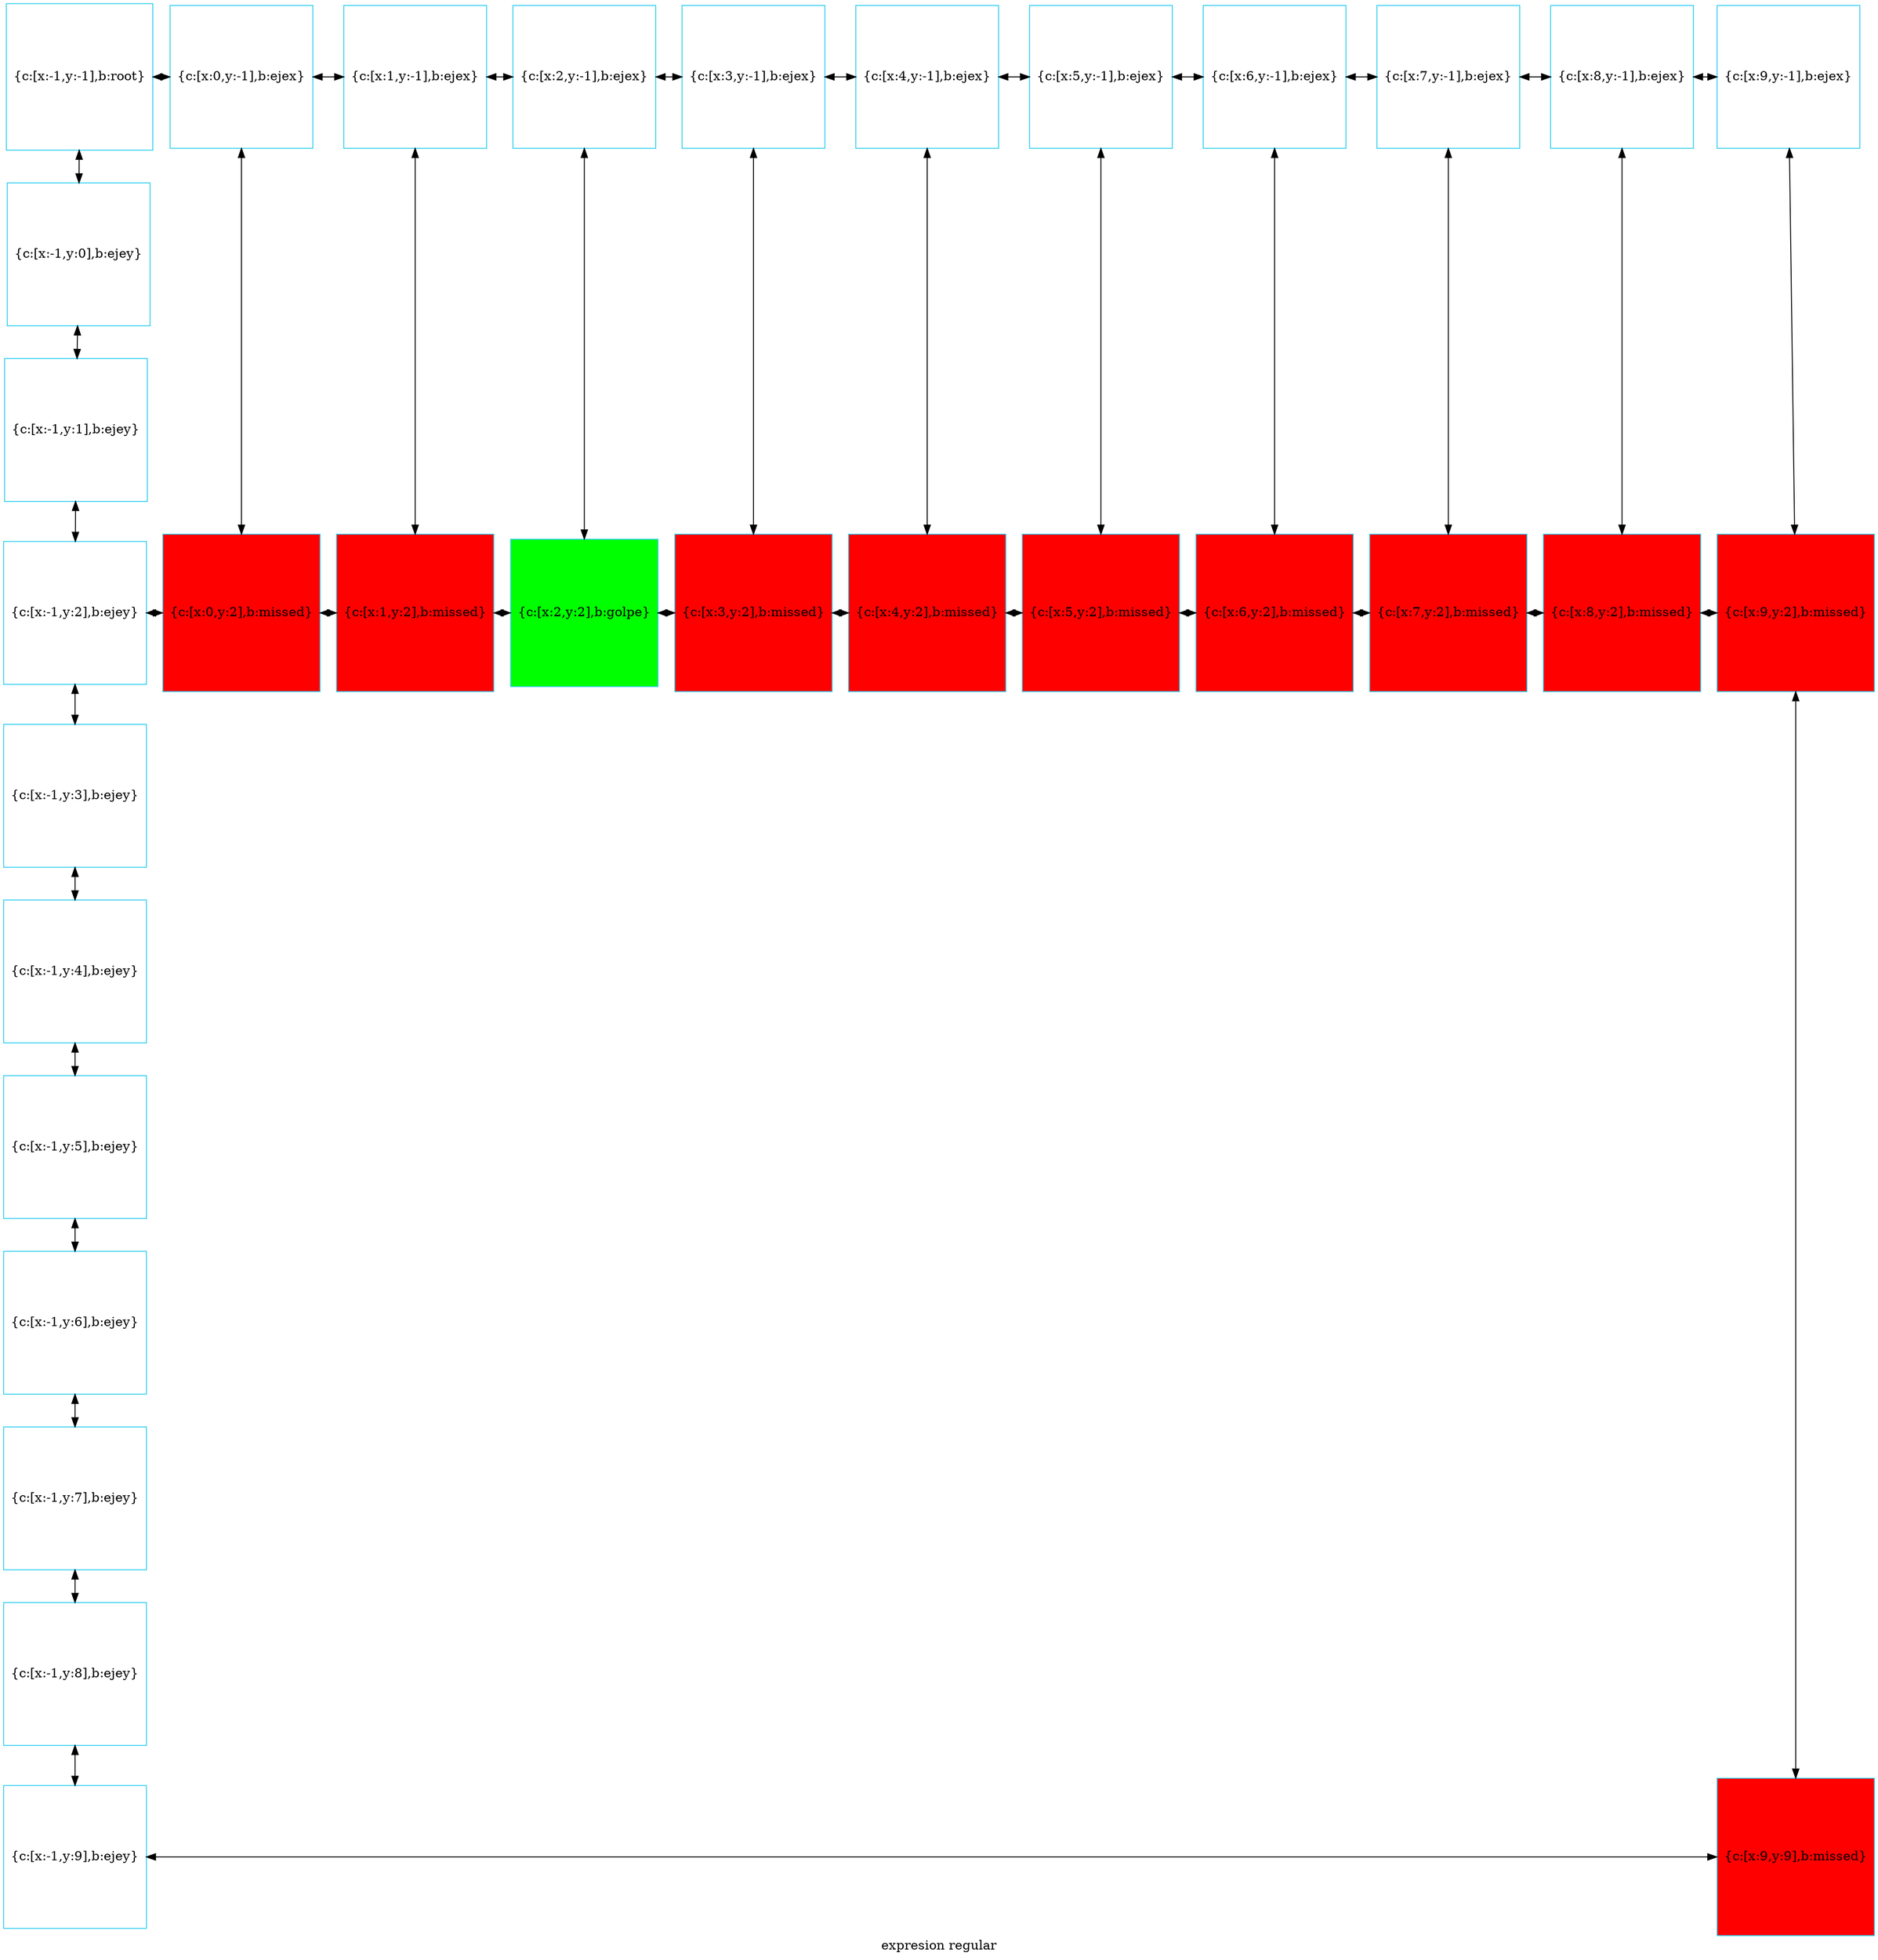 digraph G
{label="expresion regular"
        node[shape = square]
        node[style = filled]
        node[fillcolor = "#EEEEE"]
        node[color = "#EEEEE"]
        node[color = "#31CEF0"]

500380263760[label="{c:[x:-1,y:-1],b:root}",fillcolor = "white"]
500380263904[label="{c:[x:0,y:-1],b:ejex}",fillcolor = "white"]
500380264048[label="{c:[x:1,y:-1],b:ejex}",fillcolor = "white"]
500380264192[label="{c:[x:2,y:-1],b:ejex}",fillcolor = "white"]
500380264336[label="{c:[x:3,y:-1],b:ejex}",fillcolor = "white"]
500380264480[label="{c:[x:4,y:-1],b:ejex}",fillcolor = "white"]
500380264624[label="{c:[x:5,y:-1],b:ejex}",fillcolor = "white"]
500380264768[label="{c:[x:6,y:-1],b:ejex}",fillcolor = "white"]
500380264912[label="{c:[x:7,y:-1],b:ejex}",fillcolor = "white"]
500380265056[label="{c:[x:8,y:-1],b:ejex}",fillcolor = "white"]
500380265200[label="{c:[x:9,y:-1],b:ejex}",fillcolor = "white"]
500380265344[label="{c:[x:-1,y:0],b:ejey}",fillcolor = "white"]
500380265488[label="{c:[x:-1,y:1],b:ejey}",fillcolor = "white"]
500380265632[label="{c:[x:-1,y:2],b:ejey}",fillcolor = "white"]
500380373344[label="{c:[x:0,y:2],b:missed}",fillcolor = "red"]
500380373680[label="{c:[x:1,y:2],b:missed}",fillcolor = "red"]
500380251808[label="{c:[x:2,y:2],b:golpe}",fillcolor = "green"]
500380373920[label="{c:[x:3,y:2],b:missed}",fillcolor = "red"]
500380374160[label="{c:[x:4,y:2],b:missed}",fillcolor = "red"]
500380374400[label="{c:[x:5,y:2],b:missed}",fillcolor = "red"]
500380374640[label="{c:[x:6,y:2],b:missed}",fillcolor = "red"]
500380374880[label="{c:[x:7,y:2],b:missed}",fillcolor = "red"]
500380375120[label="{c:[x:8,y:2],b:missed}",fillcolor = "red"]
500380375360[label="{c:[x:9,y:2],b:missed}",fillcolor = "red"]
500380265776[label="{c:[x:-1,y:3],b:ejey}",fillcolor = "white"]
500380265920[label="{c:[x:-1,y:4],b:ejey}",fillcolor = "white"]
500380266064[label="{c:[x:-1,y:5],b:ejey}",fillcolor = "white"]
500380266208[label="{c:[x:-1,y:6],b:ejey}",fillcolor = "white"]
500380266352[label="{c:[x:-1,y:7],b:ejey}",fillcolor = "white"]
500380270656[label="{c:[x:-1,y:8],b:ejey}",fillcolor = "white"]
500380270800[label="{c:[x:-1,y:9],b:ejey}",fillcolor = "white"]
500380376320[label="{c:[x:9,y:9],b:missed}",fillcolor = "red"]
500380263760->500380265344[dir = both];
500380265344->500380265488[dir = both];
500380265488->500380265632[dir = both];
500380265632->500380265776[dir = both];
500380265776->500380265920[dir = both];
500380265920->500380266064[dir = both];
500380266064->500380266208[dir = both];
500380266208->500380266352[dir = both];
500380266352->500380270656[dir = both];
500380270656->500380270800[dir = both];
500380263904->500380373344[dir = both];
500380264048->500380373680[dir = both];
500380264192->500380251808[dir = both];
500380264336->500380373920[dir = both];
500380264480->500380374160[dir = both];
500380264624->500380374400[dir = both];
500380264768->500380374640[dir = both];
500380264912->500380374880[dir = both];
500380265056->500380375120[dir = both];
500380265200->500380375360[dir = both];
500380375360->500380376320[dir = both];
500380263760->500380263904[dir = both];
500380263904->500380264048[dir = both];
500380264048->500380264192[dir = both];
500380264192->500380264336[dir = both];
500380264336->500380264480[dir = both];
500380264480->500380264624[dir = both];
500380264624->500380264768[dir = both];
500380264768->500380264912[dir = both];
500380264912->500380265056[dir = both];
500380265056->500380265200[dir = both];
500380265632->500380373344[constraint=false,dir = both];
500380373344->500380373680[constraint=false,dir = both];
500380373680->500380251808[constraint=false,dir = both];
500380251808->500380373920[constraint=false,dir = both];
500380373920->500380374160[constraint=false,dir = both];
500380374160->500380374400[constraint=false,dir = both];
500380374400->500380374640[constraint=false,dir = both];
500380374640->500380374880[constraint=false,dir = both];
500380374880->500380375120[constraint=false,dir = both];
500380375120->500380375360[constraint=false,dir = both];
500380270800->500380376320[constraint=false,dir = both];
 {rank=same; 500380263760;500380263904;500380264048;500380264192;500380264336;500380264480;500380264624;500380264768;500380264912;500380265056;500380265200;}
 {rank=same; 500380265344;}
 {rank=same; 500380265488;}
 {rank=same; 500380265632;500380373344;500380373680;500380251808;500380373920;500380374160;500380374400;500380374640;500380374880;500380375120;500380375360;}
 {rank=same; 500380265776;}
 {rank=same; 500380265920;}
 {rank=same; 500380266064;}
 {rank=same; 500380266208;}
 {rank=same; 500380266352;}
 {rank=same; 500380270656;}
 {rank=same; 500380270800;500380376320;}
}